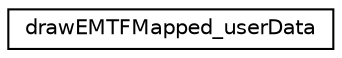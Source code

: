 digraph G
{
  edge [fontname="Helvetica",fontsize="10",labelfontname="Helvetica",labelfontsize="10"];
  node [fontname="Helvetica",fontsize="10",shape=record];
  rankdir=LR;
  Node1 [label="drawEMTFMapped_userData",height=0.2,width=0.4,color="black", fillcolor="white", style="filled",URL="$d3/dd7/structdrawEMTFMapped__userData.html"];
}
